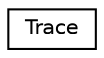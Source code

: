 digraph "类继承关系图"
{
 // INTERACTIVE_SVG=YES
 // LATEX_PDF_SIZE
  edge [fontname="Helvetica",fontsize="10",labelfontname="Helvetica",labelfontsize="10"];
  node [fontname="Helvetica",fontsize="10",shape=record];
  rankdir="LR";
  Node0 [label="Trace",height=0.2,width=0.4,color="black", fillcolor="white", style="filled",URL="$dd/db7/class_trace.html",tooltip=" "];
}
